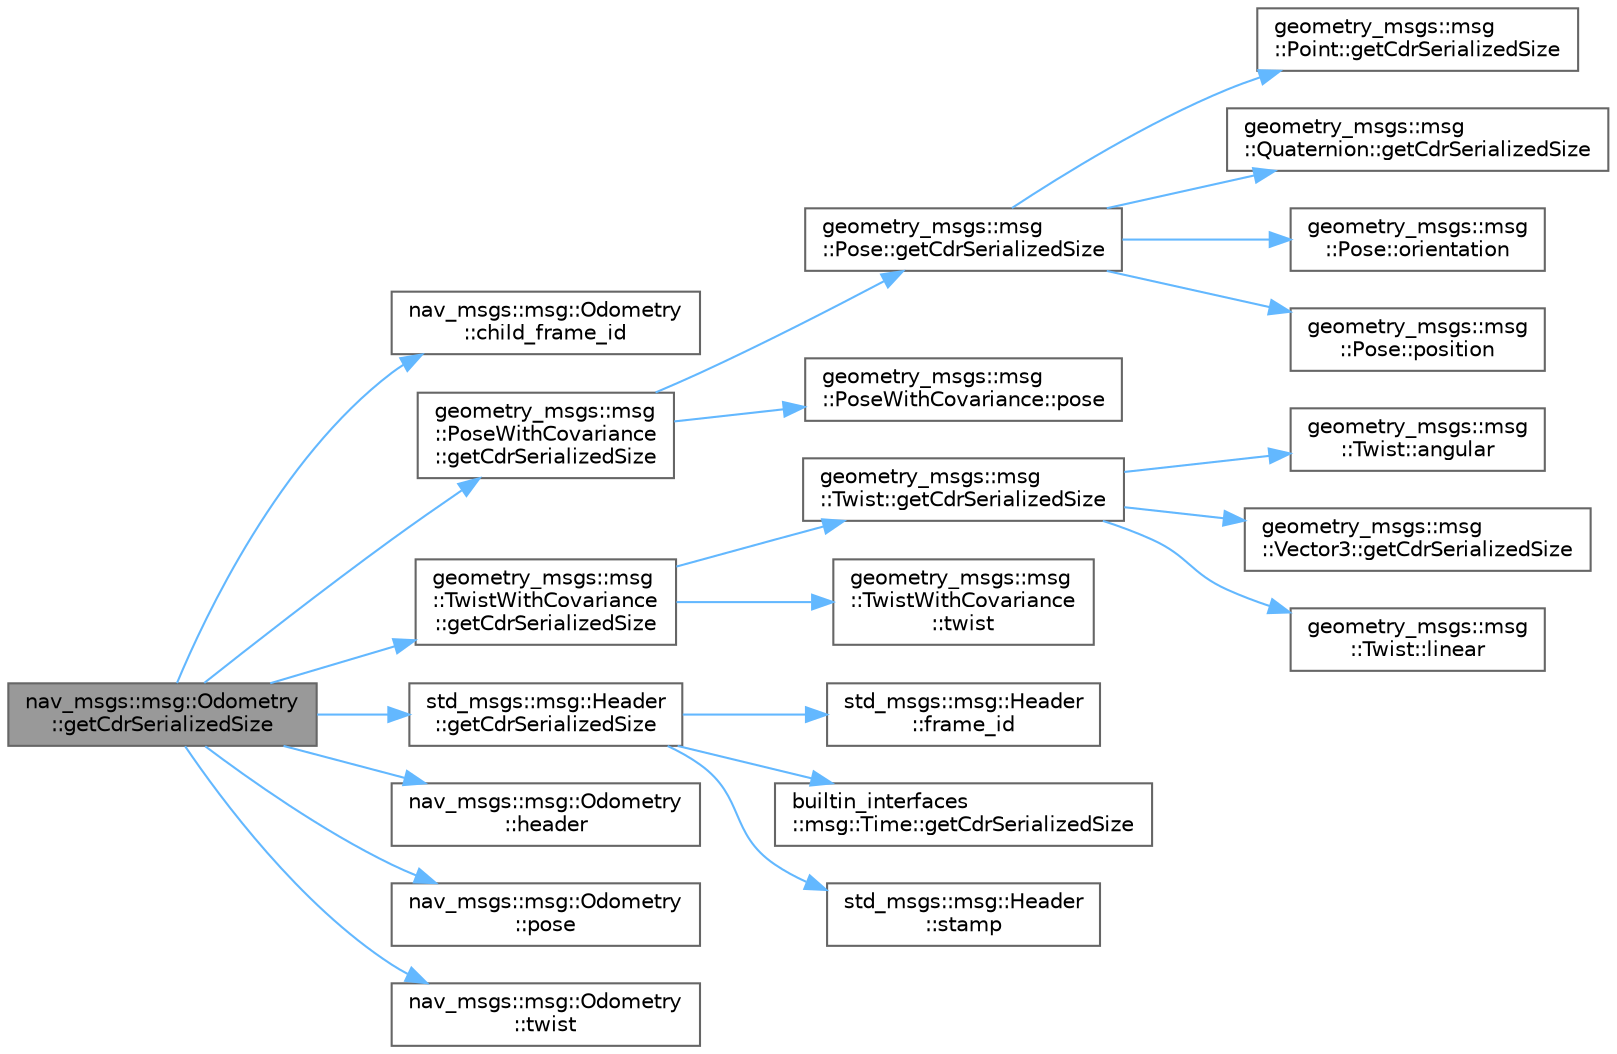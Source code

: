 digraph "nav_msgs::msg::Odometry::getCdrSerializedSize"
{
 // INTERACTIVE_SVG=YES
 // LATEX_PDF_SIZE
  bgcolor="transparent";
  edge [fontname=Helvetica,fontsize=10,labelfontname=Helvetica,labelfontsize=10];
  node [fontname=Helvetica,fontsize=10,shape=box,height=0.2,width=0.4];
  rankdir="LR";
  Node1 [id="Node000001",label="nav_msgs::msg::Odometry\l::getCdrSerializedSize",height=0.2,width=0.4,color="gray40", fillcolor="grey60", style="filled", fontcolor="black",tooltip="This function returns the serialized size of a data depending on the buffer alignment."];
  Node1 -> Node2 [id="edge1_Node000001_Node000002",color="steelblue1",style="solid",tooltip=" "];
  Node2 [id="Node000002",label="nav_msgs::msg::Odometry\l::child_frame_id",height=0.2,width=0.4,color="grey40", fillcolor="white", style="filled",URL="$d3/d69/classnav__msgs_1_1msg_1_1Odometry.html#ac52009b4cb700298c649bee22719f94b",tooltip="This function copies the value in member child_frame_id"];
  Node1 -> Node3 [id="edge2_Node000001_Node000003",color="steelblue1",style="solid",tooltip=" "];
  Node3 [id="Node000003",label="geometry_msgs::msg\l::PoseWithCovariance\l::getCdrSerializedSize",height=0.2,width=0.4,color="grey40", fillcolor="white", style="filled",URL="$df/d34/classgeometry__msgs_1_1msg_1_1PoseWithCovariance.html#a3f9c9fa80336e1b0890e10ea8e3d10fa",tooltip="This function returns the serialized size of a data depending on the buffer alignment."];
  Node3 -> Node4 [id="edge3_Node000003_Node000004",color="steelblue1",style="solid",tooltip=" "];
  Node4 [id="Node000004",label="geometry_msgs::msg\l::Pose::getCdrSerializedSize",height=0.2,width=0.4,color="grey40", fillcolor="white", style="filled",URL="$d1/d6d/classgeometry__msgs_1_1msg_1_1Pose.html#a9be008daeb586df4db015bcea404847c",tooltip="This function returns the serialized size of a data depending on the buffer alignment."];
  Node4 -> Node5 [id="edge4_Node000004_Node000005",color="steelblue1",style="solid",tooltip=" "];
  Node5 [id="Node000005",label="geometry_msgs::msg\l::Point::getCdrSerializedSize",height=0.2,width=0.4,color="grey40", fillcolor="white", style="filled",URL="$d5/dd5/classgeometry__msgs_1_1msg_1_1Point.html#a2191b6dd2591f2568bfca97baac89c08",tooltip="This function returns the serialized size of a data depending on the buffer alignment."];
  Node4 -> Node6 [id="edge5_Node000004_Node000006",color="steelblue1",style="solid",tooltip=" "];
  Node6 [id="Node000006",label="geometry_msgs::msg\l::Quaternion::getCdrSerializedSize",height=0.2,width=0.4,color="grey40", fillcolor="white", style="filled",URL="$d5/de9/classgeometry__msgs_1_1msg_1_1Quaternion.html#a42b051b07b2e83df416c8ebfc76a306c",tooltip="This function returns the serialized size of a data depending on the buffer alignment."];
  Node4 -> Node7 [id="edge6_Node000004_Node000007",color="steelblue1",style="solid",tooltip=" "];
  Node7 [id="Node000007",label="geometry_msgs::msg\l::Pose::orientation",height=0.2,width=0.4,color="grey40", fillcolor="white", style="filled",URL="$d1/d6d/classgeometry__msgs_1_1msg_1_1Pose.html#aa249af8516f0049d54456e3a0c768a0d",tooltip="This function copies the value in member orientation"];
  Node4 -> Node8 [id="edge7_Node000004_Node000008",color="steelblue1",style="solid",tooltip=" "];
  Node8 [id="Node000008",label="geometry_msgs::msg\l::Pose::position",height=0.2,width=0.4,color="grey40", fillcolor="white", style="filled",URL="$d1/d6d/classgeometry__msgs_1_1msg_1_1Pose.html#ada84129cd4ba510ef94b1cb387facc31",tooltip="This function copies the value in member position"];
  Node3 -> Node9 [id="edge8_Node000003_Node000009",color="steelblue1",style="solid",tooltip=" "];
  Node9 [id="Node000009",label="geometry_msgs::msg\l::PoseWithCovariance::pose",height=0.2,width=0.4,color="grey40", fillcolor="white", style="filled",URL="$df/d34/classgeometry__msgs_1_1msg_1_1PoseWithCovariance.html#addd038e4a024339c5911ee0e7e0da5d1",tooltip="This function copies the value in member pose"];
  Node1 -> Node10 [id="edge9_Node000001_Node000010",color="steelblue1",style="solid",tooltip=" "];
  Node10 [id="Node000010",label="geometry_msgs::msg\l::TwistWithCovariance\l::getCdrSerializedSize",height=0.2,width=0.4,color="grey40", fillcolor="white", style="filled",URL="$d2/d2f/classgeometry__msgs_1_1msg_1_1TwistWithCovariance.html#ae69e0ab3d6d949df7d8ad7ea644b3361",tooltip="This function returns the serialized size of a data depending on the buffer alignment."];
  Node10 -> Node11 [id="edge10_Node000010_Node000011",color="steelblue1",style="solid",tooltip=" "];
  Node11 [id="Node000011",label="geometry_msgs::msg\l::Twist::getCdrSerializedSize",height=0.2,width=0.4,color="grey40", fillcolor="white", style="filled",URL="$d0/d19/classgeometry__msgs_1_1msg_1_1Twist.html#a8d53a43431d10642ea8f337aea881c5d",tooltip="This function returns the serialized size of a data depending on the buffer alignment."];
  Node11 -> Node12 [id="edge11_Node000011_Node000012",color="steelblue1",style="solid",tooltip=" "];
  Node12 [id="Node000012",label="geometry_msgs::msg\l::Twist::angular",height=0.2,width=0.4,color="grey40", fillcolor="white", style="filled",URL="$d0/d19/classgeometry__msgs_1_1msg_1_1Twist.html#a1d1544d42efef9cd548f4558a891fcf2",tooltip="This function copies the value in member angular"];
  Node11 -> Node13 [id="edge12_Node000011_Node000013",color="steelblue1",style="solid",tooltip=" "];
  Node13 [id="Node000013",label="geometry_msgs::msg\l::Vector3::getCdrSerializedSize",height=0.2,width=0.4,color="grey40", fillcolor="white", style="filled",URL="$df/d66/classgeometry__msgs_1_1msg_1_1Vector3.html#a3f4f6b078e23dd8bbd3a400a1c8a6209",tooltip="This function returns the serialized size of a data depending on the buffer alignment."];
  Node11 -> Node14 [id="edge13_Node000011_Node000014",color="steelblue1",style="solid",tooltip=" "];
  Node14 [id="Node000014",label="geometry_msgs::msg\l::Twist::linear",height=0.2,width=0.4,color="grey40", fillcolor="white", style="filled",URL="$d0/d19/classgeometry__msgs_1_1msg_1_1Twist.html#a8bcf50e62a2a87c222cd7c6f6f9db003",tooltip="This function copies the value in member linear"];
  Node10 -> Node15 [id="edge14_Node000010_Node000015",color="steelblue1",style="solid",tooltip=" "];
  Node15 [id="Node000015",label="geometry_msgs::msg\l::TwistWithCovariance\l::twist",height=0.2,width=0.4,color="grey40", fillcolor="white", style="filled",URL="$d2/d2f/classgeometry__msgs_1_1msg_1_1TwistWithCovariance.html#af2a6d7529b881ceefd87993f0967a411",tooltip="This function copies the value in member twist"];
  Node1 -> Node16 [id="edge15_Node000001_Node000016",color="steelblue1",style="solid",tooltip=" "];
  Node16 [id="Node000016",label="std_msgs::msg::Header\l::getCdrSerializedSize",height=0.2,width=0.4,color="grey40", fillcolor="white", style="filled",URL="$d8/d15/classstd__msgs_1_1msg_1_1Header.html#ae439639025ac66880a861f521fd84016",tooltip="This function returns the serialized size of a data depending on the buffer alignment."];
  Node16 -> Node17 [id="edge16_Node000016_Node000017",color="steelblue1",style="solid",tooltip=" "];
  Node17 [id="Node000017",label="std_msgs::msg::Header\l::frame_id",height=0.2,width=0.4,color="grey40", fillcolor="white", style="filled",URL="$d8/d15/classstd__msgs_1_1msg_1_1Header.html#a9bd973b4690fefb807fb231f496831d4",tooltip="This function copies the value in member frame_id"];
  Node16 -> Node18 [id="edge17_Node000016_Node000018",color="steelblue1",style="solid",tooltip=" "];
  Node18 [id="Node000018",label="builtin_interfaces\l::msg::Time::getCdrSerializedSize",height=0.2,width=0.4,color="grey40", fillcolor="white", style="filled",URL="$da/d39/classbuiltin__interfaces_1_1msg_1_1Time.html#abdf1cc0285c53ceeb6c4eae36acd3c0f",tooltip="This function returns the serialized size of a data depending on the buffer alignment."];
  Node16 -> Node19 [id="edge18_Node000016_Node000019",color="steelblue1",style="solid",tooltip=" "];
  Node19 [id="Node000019",label="std_msgs::msg::Header\l::stamp",height=0.2,width=0.4,color="grey40", fillcolor="white", style="filled",URL="$d8/d15/classstd__msgs_1_1msg_1_1Header.html#a2ac0c277be6d5edc09d17126767290c9",tooltip="This function copies the value in member stamp"];
  Node1 -> Node20 [id="edge19_Node000001_Node000020",color="steelblue1",style="solid",tooltip=" "];
  Node20 [id="Node000020",label="nav_msgs::msg::Odometry\l::header",height=0.2,width=0.4,color="grey40", fillcolor="white", style="filled",URL="$d3/d69/classnav__msgs_1_1msg_1_1Odometry.html#aa73f2cd2beab316ecb2e5b1f329d9c90",tooltip="This function copies the value in member header"];
  Node1 -> Node21 [id="edge20_Node000001_Node000021",color="steelblue1",style="solid",tooltip=" "];
  Node21 [id="Node000021",label="nav_msgs::msg::Odometry\l::pose",height=0.2,width=0.4,color="grey40", fillcolor="white", style="filled",URL="$d3/d69/classnav__msgs_1_1msg_1_1Odometry.html#a179d205eb22829c5499681fe5338893b",tooltip="This function copies the value in member pose"];
  Node1 -> Node22 [id="edge21_Node000001_Node000022",color="steelblue1",style="solid",tooltip=" "];
  Node22 [id="Node000022",label="nav_msgs::msg::Odometry\l::twist",height=0.2,width=0.4,color="grey40", fillcolor="white", style="filled",URL="$d3/d69/classnav__msgs_1_1msg_1_1Odometry.html#a93cf87b360f9c06ce00bd4e7c60efe92",tooltip="This function copies the value in member twist"];
}
